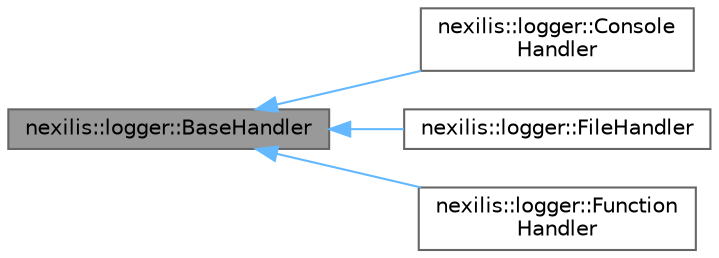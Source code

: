 digraph "nexilis::logger::BaseHandler"
{
 // LATEX_PDF_SIZE
  bgcolor="transparent";
  edge [fontname=Helvetica,fontsize=10,labelfontname=Helvetica,labelfontsize=10];
  node [fontname=Helvetica,fontsize=10,shape=box,height=0.2,width=0.4];
  rankdir="LR";
  Node1 [id="Node000001",label="nexilis::logger::BaseHandler",height=0.2,width=0.4,color="gray40", fillcolor="grey60", style="filled", fontcolor="black",tooltip=" "];
  Node1 -> Node2 [id="edge1_Node000001_Node000002",dir="back",color="steelblue1",style="solid",tooltip=" "];
  Node2 [id="Node000002",label="nexilis::logger::Console\lHandler",height=0.2,width=0.4,color="gray40", fillcolor="white", style="filled",URL="$de/d71/classnexilis_1_1logger_1_1ConsoleHandler.html",tooltip=" "];
  Node1 -> Node3 [id="edge2_Node000001_Node000003",dir="back",color="steelblue1",style="solid",tooltip=" "];
  Node3 [id="Node000003",label="nexilis::logger::FileHandler",height=0.2,width=0.4,color="gray40", fillcolor="white", style="filled",URL="$d5/db0/classnexilis_1_1logger_1_1FileHandler.html",tooltip=" "];
  Node1 -> Node4 [id="edge3_Node000001_Node000004",dir="back",color="steelblue1",style="solid",tooltip=" "];
  Node4 [id="Node000004",label="nexilis::logger::Function\lHandler",height=0.2,width=0.4,color="gray40", fillcolor="white", style="filled",URL="$d6/de0/classnexilis_1_1logger_1_1FunctionHandler.html",tooltip=" "];
}
